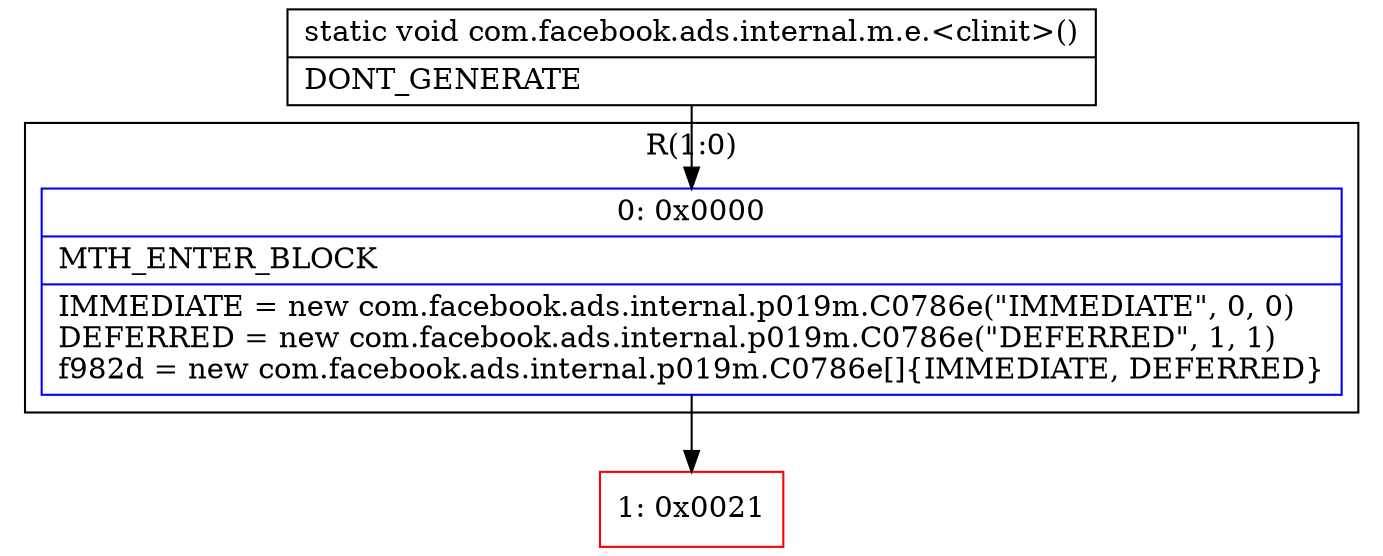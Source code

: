 digraph "CFG forcom.facebook.ads.internal.m.e.\<clinit\>()V" {
subgraph cluster_Region_1726402978 {
label = "R(1:0)";
node [shape=record,color=blue];
Node_0 [shape=record,label="{0\:\ 0x0000|MTH_ENTER_BLOCK\l|IMMEDIATE = new com.facebook.ads.internal.p019m.C0786e(\"IMMEDIATE\", 0, 0)\lDEFERRED = new com.facebook.ads.internal.p019m.C0786e(\"DEFERRED\", 1, 1)\lf982d = new com.facebook.ads.internal.p019m.C0786e[]\{IMMEDIATE, DEFERRED\}\l}"];
}
Node_1 [shape=record,color=red,label="{1\:\ 0x0021}"];
MethodNode[shape=record,label="{static void com.facebook.ads.internal.m.e.\<clinit\>()  | DONT_GENERATE\l}"];
MethodNode -> Node_0;
Node_0 -> Node_1;
}

